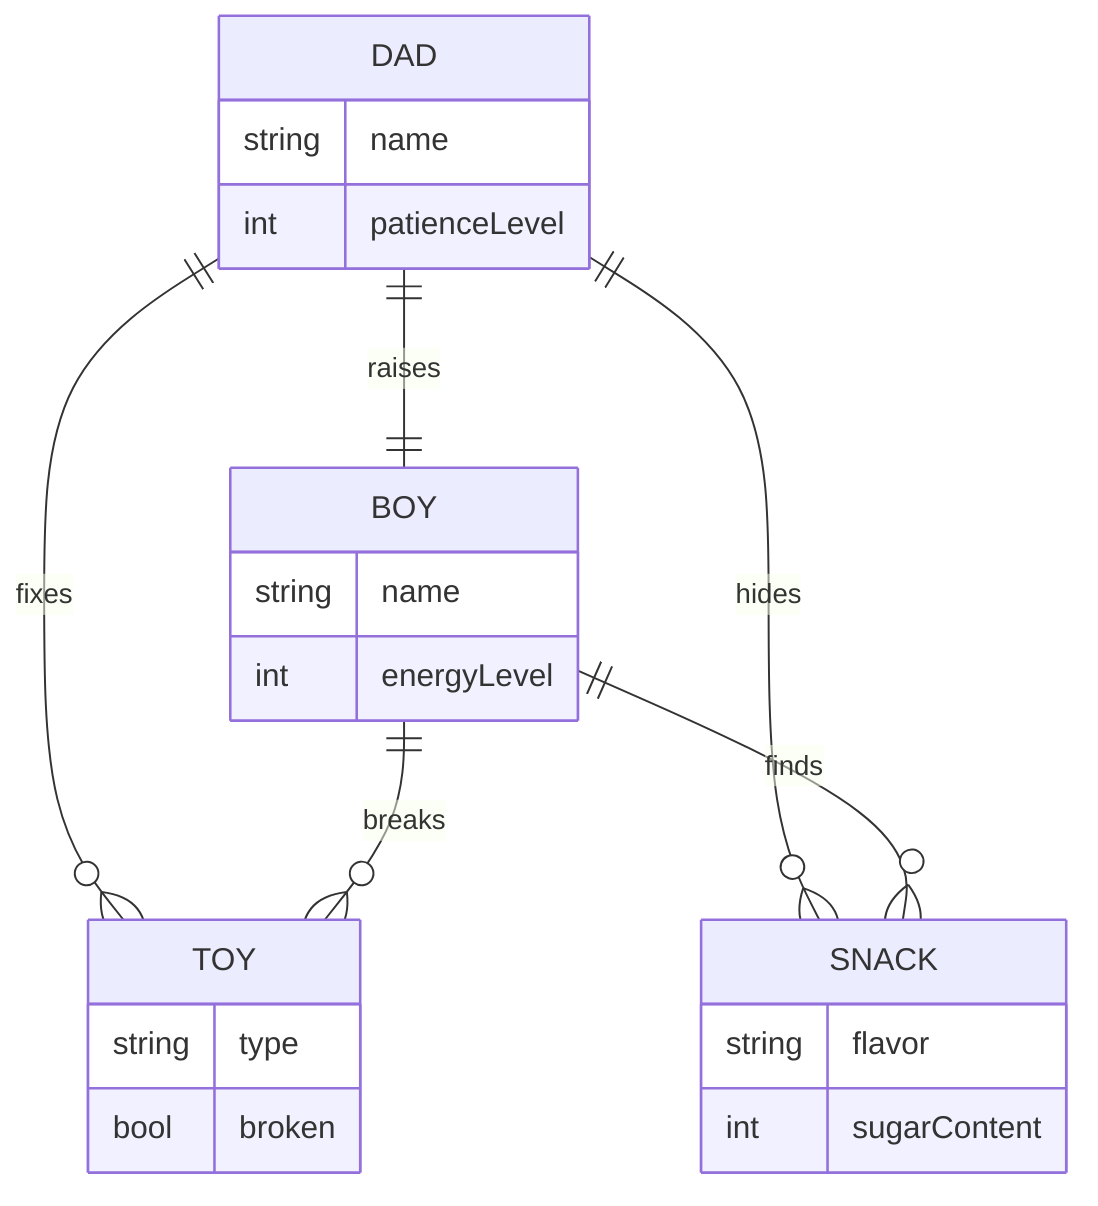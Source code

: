 erDiagram
  DAD {
    string name
    int patienceLevel
  }
  BOY {
    string name
    int energyLevel
  }
  TOY {
    string type
    bool broken
  }
  SNACK {
    string flavor
    int sugarContent
  }
  DAD ||--o{ TOY : "fixes"
  BOY ||--o{ TOY : "breaks"
  DAD ||--o{ SNACK : "hides"
  BOY ||--o{ SNACK : "finds"
  DAD ||--|| BOY : "raises"